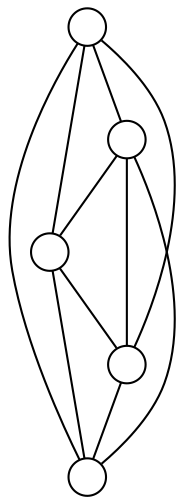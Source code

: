 graph G {
    node[width=0.25,label="",shape=circle]
    a0 -- a1 -- a2 -- a3 -- a4;
    a0 -- a2 -- a4 -- a1 -- a3;
    a0 -- a3;
    a0 -- a4;
}
